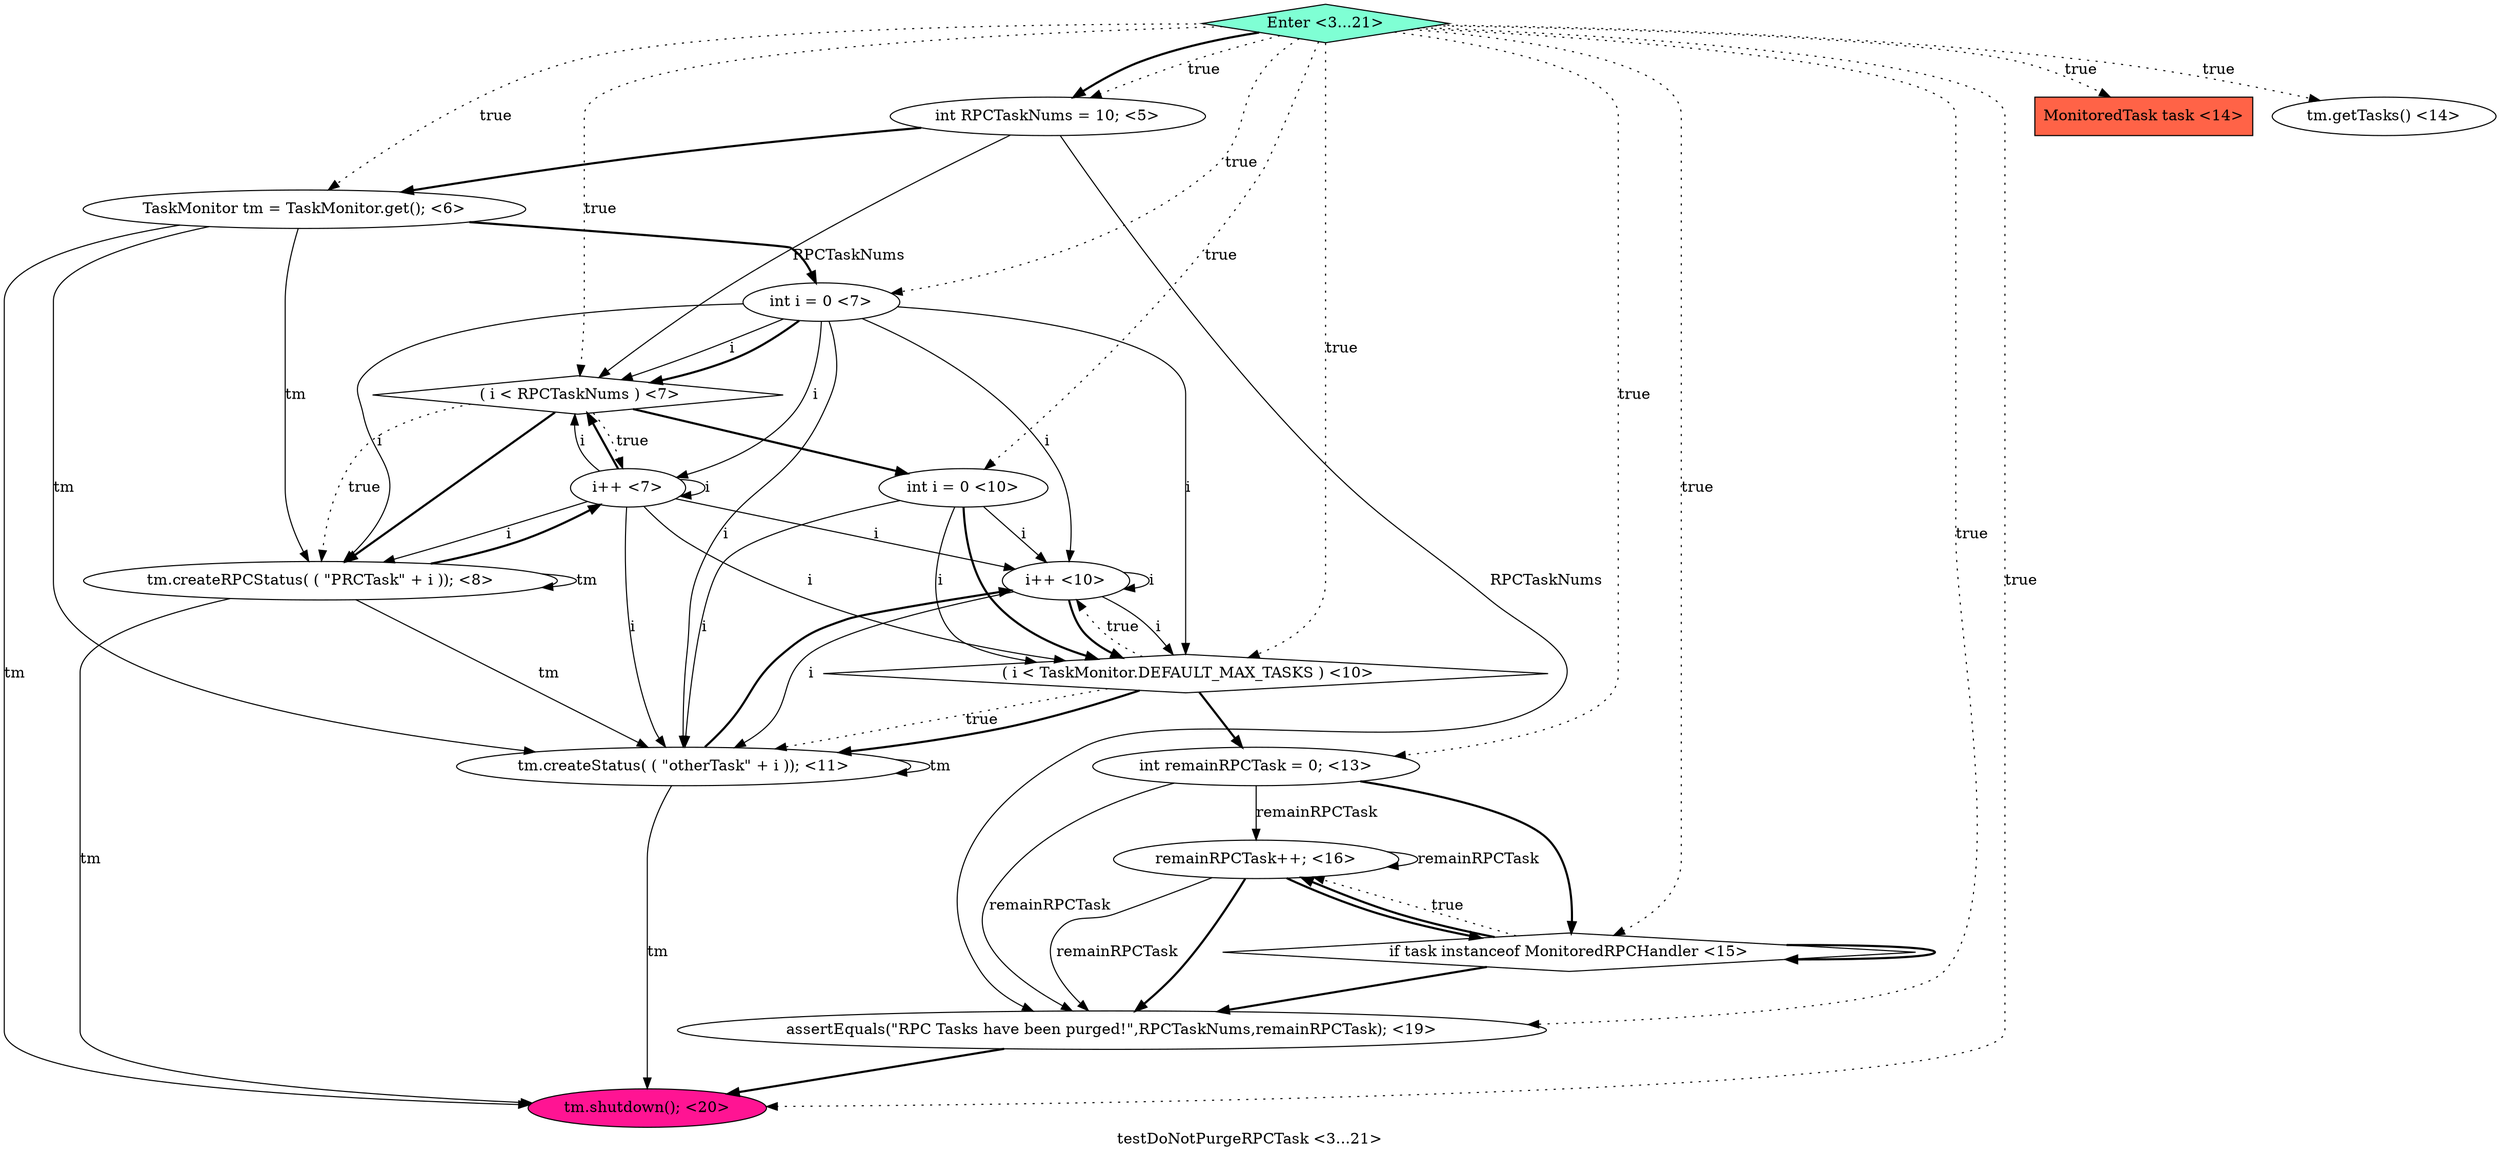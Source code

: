 digraph PDG {
label = "testDoNotPurgeRPCTask <3...21>";
0.14 [style = filled, label = "remainRPCTask++; <16>", fillcolor = white, shape = ellipse];
0.0 [style = filled, label = "int RPCTaskNums = 10; <5>", fillcolor = white, shape = ellipse];
0.1 [style = filled, label = "TaskMonitor tm = TaskMonitor.get(); <6>", fillcolor = white, shape = ellipse];
0.8 [style = filled, label = "i++ <10>", fillcolor = white, shape = ellipse];
0.2 [style = filled, label = "int i = 0 <7>", fillcolor = white, shape = ellipse];
0.17 [style = filled, label = "Enter <3...21>", fillcolor = aquamarine, shape = diamond];
0.9 [style = filled, label = "tm.createStatus( ( \"otherTask\" + i )); <11>", fillcolor = white, shape = ellipse];
0.15 [style = filled, label = "assertEquals(\"RPC Tasks have been purged!\",RPCTaskNums,remainRPCTask); <19>", fillcolor = white, shape = ellipse];
0.10 [style = filled, label = "int remainRPCTask = 0; <13>", fillcolor = white, shape = ellipse];
0.6 [style = filled, label = "int i = 0 <10>", fillcolor = white, shape = ellipse];
0.13 [style = filled, label = "if task instanceof MonitoredRPCHandler <15>", fillcolor = white, shape = diamond];
0.7 [style = filled, label = " ( i < TaskMonitor.DEFAULT_MAX_TASKS ) <10>", fillcolor = white, shape = diamond];
0.3 [style = filled, label = " ( i < RPCTaskNums ) <7>", fillcolor = white, shape = diamond];
0.16 [style = filled, label = "tm.shutdown(); <20>", fillcolor = deeppink, shape = ellipse];
0.4 [style = filled, label = "i++ <7>", fillcolor = white, shape = ellipse];
0.5 [style = filled, label = "tm.createRPCStatus( ( \"PRCTask\" + i )); <8>", fillcolor = white, shape = ellipse];
0.11 [style = filled, label = "MonitoredTask task <14>", fillcolor = tomato, shape = box];
0.12 [style = filled, label = "tm.getTasks() <14>", fillcolor = white, shape = ellipse];
0.0 -> 0.1 [style = bold, label=""];
0.0 -> 0.3 [style = solid, label="RPCTaskNums"];
0.0 -> 0.15 [style = solid, label="RPCTaskNums"];
0.1 -> 0.2 [style = bold, label=""];
0.1 -> 0.5 [style = solid, label="tm"];
0.1 -> 0.9 [style = solid, label="tm"];
0.1 -> 0.16 [style = solid, label="tm"];
0.2 -> 0.3 [style = solid, label="i"];
0.2 -> 0.3 [style = bold, label=""];
0.2 -> 0.4 [style = solid, label="i"];
0.2 -> 0.5 [style = solid, label="i"];
0.2 -> 0.7 [style = solid, label="i"];
0.2 -> 0.8 [style = solid, label="i"];
0.2 -> 0.9 [style = solid, label="i"];
0.3 -> 0.4 [style = dotted, label="true"];
0.3 -> 0.5 [style = dotted, label="true"];
0.3 -> 0.5 [style = bold, label=""];
0.3 -> 0.6 [style = bold, label=""];
0.4 -> 0.3 [style = solid, label="i"];
0.4 -> 0.3 [style = bold, label=""];
0.4 -> 0.4 [style = solid, label="i"];
0.4 -> 0.5 [style = solid, label="i"];
0.4 -> 0.7 [style = solid, label="i"];
0.4 -> 0.8 [style = solid, label="i"];
0.4 -> 0.9 [style = solid, label="i"];
0.5 -> 0.4 [style = bold, label=""];
0.5 -> 0.5 [style = solid, label="tm"];
0.5 -> 0.9 [style = solid, label="tm"];
0.5 -> 0.16 [style = solid, label="tm"];
0.6 -> 0.7 [style = solid, label="i"];
0.6 -> 0.7 [style = bold, label=""];
0.6 -> 0.8 [style = solid, label="i"];
0.6 -> 0.9 [style = solid, label="i"];
0.7 -> 0.8 [style = dotted, label="true"];
0.7 -> 0.9 [style = dotted, label="true"];
0.7 -> 0.9 [style = bold, label=""];
0.7 -> 0.10 [style = bold, label=""];
0.8 -> 0.7 [style = solid, label="i"];
0.8 -> 0.7 [style = bold, label=""];
0.8 -> 0.8 [style = solid, label="i"];
0.8 -> 0.9 [style = solid, label="i"];
0.9 -> 0.8 [style = bold, label=""];
0.9 -> 0.9 [style = solid, label="tm"];
0.9 -> 0.16 [style = solid, label="tm"];
0.10 -> 0.13 [style = bold, label=""];
0.10 -> 0.14 [style = solid, label="remainRPCTask"];
0.10 -> 0.15 [style = solid, label="remainRPCTask"];
0.13 -> 0.13 [style = bold, label=""];
0.13 -> 0.14 [style = dotted, label="true"];
0.13 -> 0.14 [style = bold, label=""];
0.13 -> 0.15 [style = bold, label=""];
0.14 -> 0.13 [style = bold, label=""];
0.14 -> 0.14 [style = solid, label="remainRPCTask"];
0.14 -> 0.15 [style = solid, label="remainRPCTask"];
0.14 -> 0.15 [style = bold, label=""];
0.15 -> 0.16 [style = bold, label=""];
0.17 -> 0.0 [style = dotted, label="true"];
0.17 -> 0.0 [style = bold, label=""];
0.17 -> 0.1 [style = dotted, label="true"];
0.17 -> 0.2 [style = dotted, label="true"];
0.17 -> 0.3 [style = dotted, label="true"];
0.17 -> 0.6 [style = dotted, label="true"];
0.17 -> 0.7 [style = dotted, label="true"];
0.17 -> 0.10 [style = dotted, label="true"];
0.17 -> 0.11 [style = dotted, label="true"];
0.17 -> 0.12 [style = dotted, label="true"];
0.17 -> 0.13 [style = dotted, label="true"];
0.17 -> 0.15 [style = dotted, label="true"];
0.17 -> 0.16 [style = dotted, label="true"];
}
